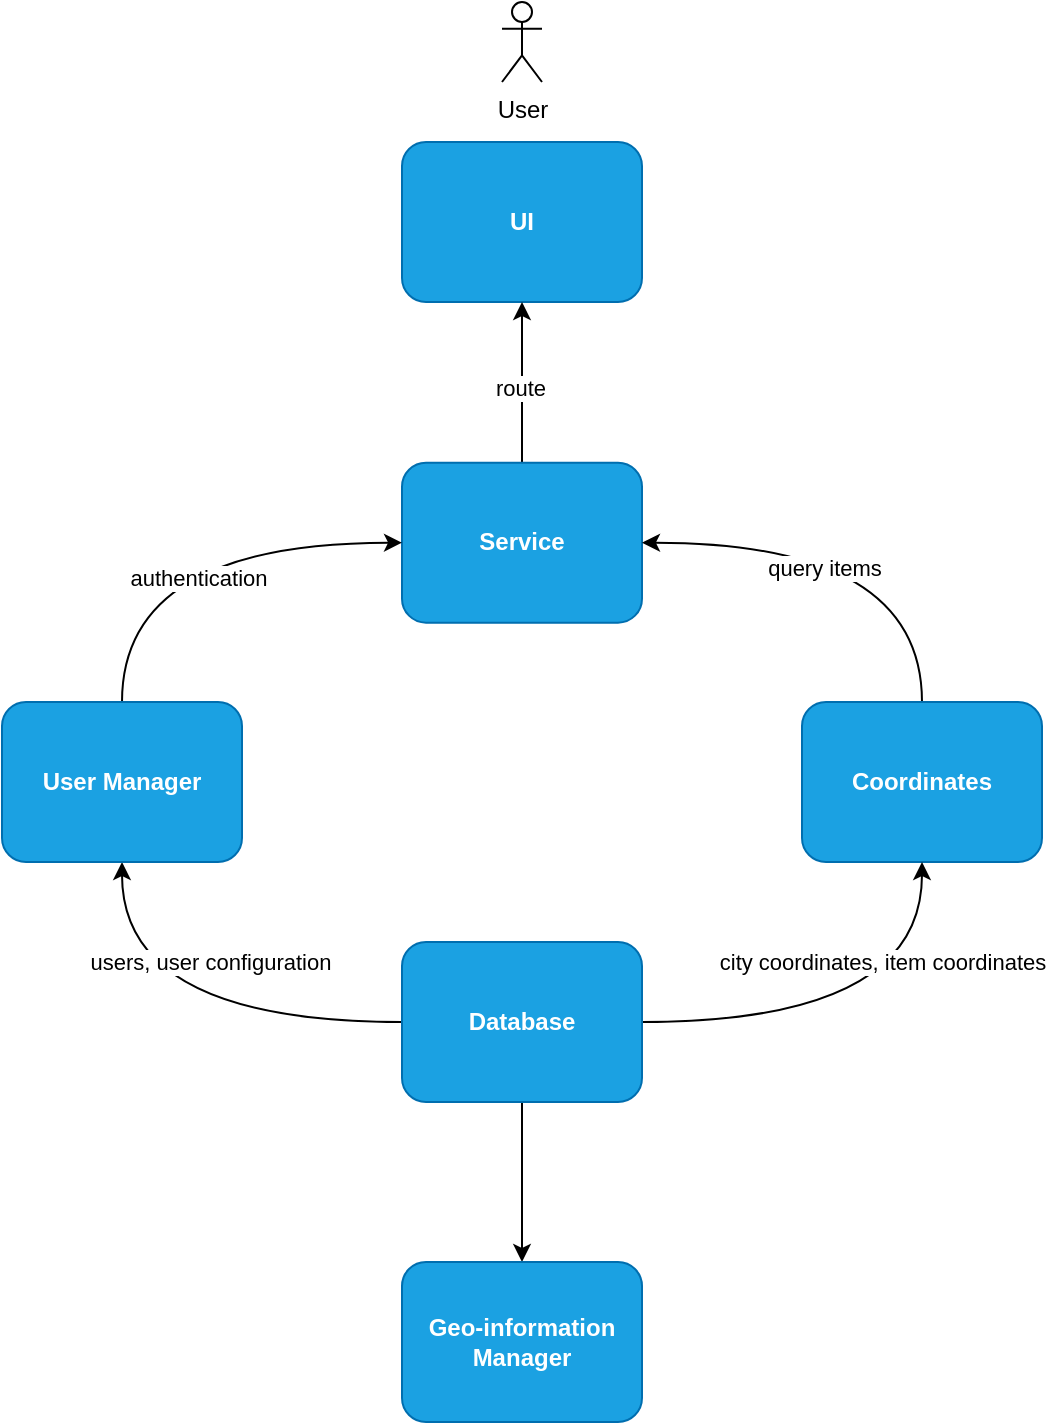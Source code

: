 <mxfile version="22.1.5" type="device">
  <diagram name="Page-1" id="Peok3T2BEaAoq5B_EHKI">
    <mxGraphModel dx="794" dy="782" grid="1" gridSize="10" guides="1" tooltips="1" connect="1" arrows="1" fold="1" page="1" pageScale="1" pageWidth="850" pageHeight="1100" math="0" shadow="0">
      <root>
        <mxCell id="0" />
        <mxCell id="1" parent="0" />
        <mxCell id="YaZ1_ZzCME_0W3iNmH1k-1" value="User" style="shape=umlActor;verticalLabelPosition=bottom;verticalAlign=top;html=1;outlineConnect=0;" parent="1" vertex="1">
          <mxGeometry x="330" y="90" width="20" height="40" as="geometry" />
        </mxCell>
        <mxCell id="YaZ1_ZzCME_0W3iNmH1k-2" value="UI" style="rounded=1;whiteSpace=wrap;html=1;fillColor=#1ba1e2;fontColor=#ffffff;strokeColor=#006EAF;fontStyle=1" parent="1" vertex="1">
          <mxGeometry x="280" y="160" width="120" height="80" as="geometry" />
        </mxCell>
        <mxCell id="F5k7oJ5k3wKhYnZJCUYH-32" style="edgeStyle=orthogonalEdgeStyle;rounded=0;orthogonalLoop=1;jettySize=auto;html=1;" edge="1" parent="1" source="YaZ1_ZzCME_0W3iNmH1k-3" target="YaZ1_ZzCME_0W3iNmH1k-2">
          <mxGeometry relative="1" as="geometry" />
        </mxCell>
        <mxCell id="F5k7oJ5k3wKhYnZJCUYH-33" value="route" style="edgeLabel;html=1;align=center;verticalAlign=middle;resizable=0;points=[];" vertex="1" connectable="0" parent="F5k7oJ5k3wKhYnZJCUYH-32">
          <mxGeometry x="-0.071" y="1" relative="1" as="geometry">
            <mxPoint as="offset" />
          </mxGeometry>
        </mxCell>
        <mxCell id="YaZ1_ZzCME_0W3iNmH1k-3" value="Service" style="rounded=1;whiteSpace=wrap;html=1;fillColor=#1ba1e2;fontColor=#ffffff;strokeColor=#006EAF;fontStyle=1" parent="1" vertex="1">
          <mxGeometry x="280" y="320.33" width="120" height="80" as="geometry" />
        </mxCell>
        <mxCell id="F5k7oJ5k3wKhYnZJCUYH-24" style="edgeStyle=orthogonalEdgeStyle;rounded=0;orthogonalLoop=1;jettySize=auto;html=1;entryX=1;entryY=0.5;entryDx=0;entryDy=0;exitX=0.5;exitY=0;exitDx=0;exitDy=0;curved=1;" edge="1" parent="1" source="YaZ1_ZzCME_0W3iNmH1k-9" target="YaZ1_ZzCME_0W3iNmH1k-3">
          <mxGeometry relative="1" as="geometry" />
        </mxCell>
        <mxCell id="F5k7oJ5k3wKhYnZJCUYH-25" value="query items" style="edgeLabel;html=1;align=center;verticalAlign=middle;resizable=0;points=[];" vertex="1" connectable="0" parent="F5k7oJ5k3wKhYnZJCUYH-24">
          <mxGeometry x="0.168" y="12" relative="1" as="geometry">
            <mxPoint as="offset" />
          </mxGeometry>
        </mxCell>
        <mxCell id="YaZ1_ZzCME_0W3iNmH1k-9" value="Coordinates" style="rounded=1;whiteSpace=wrap;html=1;fillColor=#1ba1e2;fontColor=#ffffff;strokeColor=#006EAF;fontStyle=1" parent="1" vertex="1">
          <mxGeometry x="480" y="440" width="120" height="80" as="geometry" />
        </mxCell>
        <mxCell id="F5k7oJ5k3wKhYnZJCUYH-14" style="edgeStyle=orthogonalEdgeStyle;rounded=0;orthogonalLoop=1;jettySize=auto;html=1;curved=1;" edge="1" parent="1" source="YaZ1_ZzCME_0W3iNmH1k-13" target="F5k7oJ5k3wKhYnZJCUYH-5">
          <mxGeometry relative="1" as="geometry" />
        </mxCell>
        <mxCell id="F5k7oJ5k3wKhYnZJCUYH-21" value="users, user configuration" style="edgeLabel;html=1;align=center;verticalAlign=middle;resizable=0;points=[];" vertex="1" connectable="0" parent="F5k7oJ5k3wKhYnZJCUYH-14">
          <mxGeometry x="-0.209" y="-11" relative="1" as="geometry">
            <mxPoint x="-9" y="-19" as="offset" />
          </mxGeometry>
        </mxCell>
        <mxCell id="F5k7oJ5k3wKhYnZJCUYH-22" style="edgeStyle=orthogonalEdgeStyle;rounded=0;orthogonalLoop=1;jettySize=auto;html=1;curved=1;" edge="1" parent="1" source="YaZ1_ZzCME_0W3iNmH1k-13" target="YaZ1_ZzCME_0W3iNmH1k-9">
          <mxGeometry relative="1" as="geometry" />
        </mxCell>
        <mxCell id="F5k7oJ5k3wKhYnZJCUYH-27" value="city coordinates, item coordinates" style="edgeLabel;html=1;align=center;verticalAlign=middle;resizable=0;points=[];" vertex="1" connectable="0" parent="F5k7oJ5k3wKhYnZJCUYH-22">
          <mxGeometry x="-0.163" y="30" relative="1" as="geometry">
            <mxPoint x="28" as="offset" />
          </mxGeometry>
        </mxCell>
        <mxCell id="F5k7oJ5k3wKhYnZJCUYH-29" style="edgeStyle=orthogonalEdgeStyle;rounded=0;orthogonalLoop=1;jettySize=auto;html=1;entryX=0.5;entryY=0;entryDx=0;entryDy=0;" edge="1" parent="1" source="YaZ1_ZzCME_0W3iNmH1k-13" target="F5k7oJ5k3wKhYnZJCUYH-28">
          <mxGeometry relative="1" as="geometry" />
        </mxCell>
        <mxCell id="YaZ1_ZzCME_0W3iNmH1k-13" value="Database" style="rounded=1;whiteSpace=wrap;html=1;fillColor=#1ba1e2;fontColor=#ffffff;strokeColor=#006EAF;fontStyle=1" parent="1" vertex="1">
          <mxGeometry x="280" y="560" width="120" height="80" as="geometry" />
        </mxCell>
        <mxCell id="F5k7oJ5k3wKhYnZJCUYH-23" style="edgeStyle=orthogonalEdgeStyle;rounded=0;orthogonalLoop=1;jettySize=auto;html=1;exitX=0.5;exitY=0;exitDx=0;exitDy=0;curved=1;entryX=0;entryY=0.5;entryDx=0;entryDy=0;" edge="1" parent="1" source="F5k7oJ5k3wKhYnZJCUYH-5" target="YaZ1_ZzCME_0W3iNmH1k-3">
          <mxGeometry relative="1" as="geometry" />
        </mxCell>
        <mxCell id="F5k7oJ5k3wKhYnZJCUYH-26" value="authentication" style="edgeLabel;html=1;align=center;verticalAlign=middle;resizable=0;points=[];" vertex="1" connectable="0" parent="F5k7oJ5k3wKhYnZJCUYH-23">
          <mxGeometry x="0.071" y="-17" relative="1" as="geometry">
            <mxPoint as="offset" />
          </mxGeometry>
        </mxCell>
        <mxCell id="F5k7oJ5k3wKhYnZJCUYH-5" value="User Manager" style="rounded=1;whiteSpace=wrap;html=1;fillColor=#1ba1e2;fontColor=#ffffff;strokeColor=#006EAF;fontStyle=1" vertex="1" parent="1">
          <mxGeometry x="80" y="440" width="120" height="80" as="geometry" />
        </mxCell>
        <mxCell id="F5k7oJ5k3wKhYnZJCUYH-28" value="Geo-information Manager" style="rounded=1;whiteSpace=wrap;html=1;fillColor=#1ba1e2;fontColor=#ffffff;strokeColor=#006EAF;fontStyle=1" vertex="1" parent="1">
          <mxGeometry x="280" y="720" width="120" height="80" as="geometry" />
        </mxCell>
      </root>
    </mxGraphModel>
  </diagram>
</mxfile>
